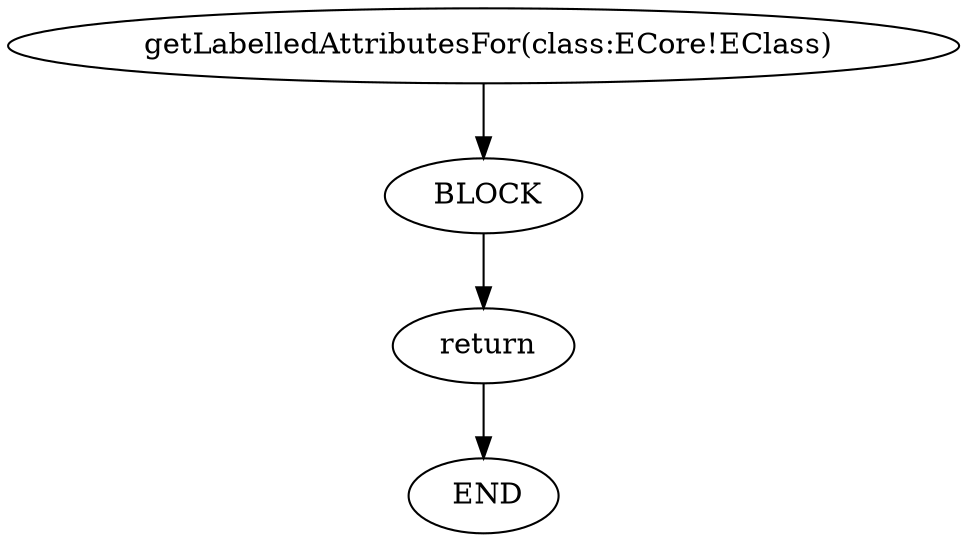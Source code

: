 digraph testGraph {
374[label=" getLabelledAttributesFor(class:ECore!EClass)"]
376[label="BLOCK"]
374 -> 376[color=black]
376[label=" BLOCK"]
377[label="return"]
376 -> 377[color=black]
377[label=" return"]
375[label="END"]
377 -> 375[color=black]
375[label=" END"]
}
